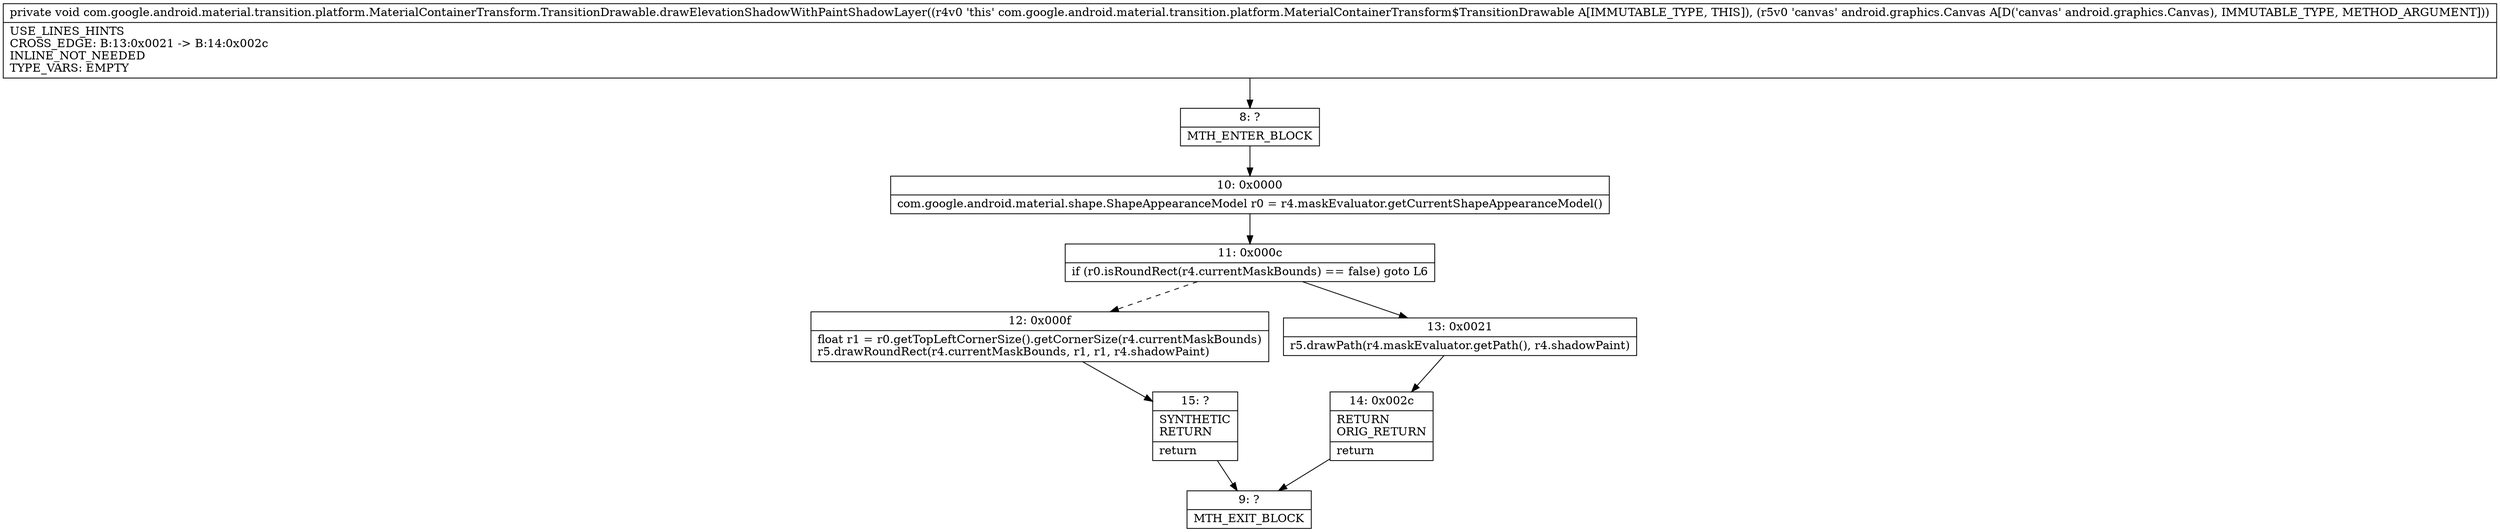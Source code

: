 digraph "CFG forcom.google.android.material.transition.platform.MaterialContainerTransform.TransitionDrawable.drawElevationShadowWithPaintShadowLayer(Landroid\/graphics\/Canvas;)V" {
Node_8 [shape=record,label="{8\:\ ?|MTH_ENTER_BLOCK\l}"];
Node_10 [shape=record,label="{10\:\ 0x0000|com.google.android.material.shape.ShapeAppearanceModel r0 = r4.maskEvaluator.getCurrentShapeAppearanceModel()\l}"];
Node_11 [shape=record,label="{11\:\ 0x000c|if (r0.isRoundRect(r4.currentMaskBounds) == false) goto L6\l}"];
Node_12 [shape=record,label="{12\:\ 0x000f|float r1 = r0.getTopLeftCornerSize().getCornerSize(r4.currentMaskBounds)\lr5.drawRoundRect(r4.currentMaskBounds, r1, r1, r4.shadowPaint)\l}"];
Node_15 [shape=record,label="{15\:\ ?|SYNTHETIC\lRETURN\l|return\l}"];
Node_9 [shape=record,label="{9\:\ ?|MTH_EXIT_BLOCK\l}"];
Node_13 [shape=record,label="{13\:\ 0x0021|r5.drawPath(r4.maskEvaluator.getPath(), r4.shadowPaint)\l}"];
Node_14 [shape=record,label="{14\:\ 0x002c|RETURN\lORIG_RETURN\l|return\l}"];
MethodNode[shape=record,label="{private void com.google.android.material.transition.platform.MaterialContainerTransform.TransitionDrawable.drawElevationShadowWithPaintShadowLayer((r4v0 'this' com.google.android.material.transition.platform.MaterialContainerTransform$TransitionDrawable A[IMMUTABLE_TYPE, THIS]), (r5v0 'canvas' android.graphics.Canvas A[D('canvas' android.graphics.Canvas), IMMUTABLE_TYPE, METHOD_ARGUMENT]))  | USE_LINES_HINTS\lCROSS_EDGE: B:13:0x0021 \-\> B:14:0x002c\lINLINE_NOT_NEEDED\lTYPE_VARS: EMPTY\l}"];
MethodNode -> Node_8;Node_8 -> Node_10;
Node_10 -> Node_11;
Node_11 -> Node_12[style=dashed];
Node_11 -> Node_13;
Node_12 -> Node_15;
Node_15 -> Node_9;
Node_13 -> Node_14;
Node_14 -> Node_9;
}

